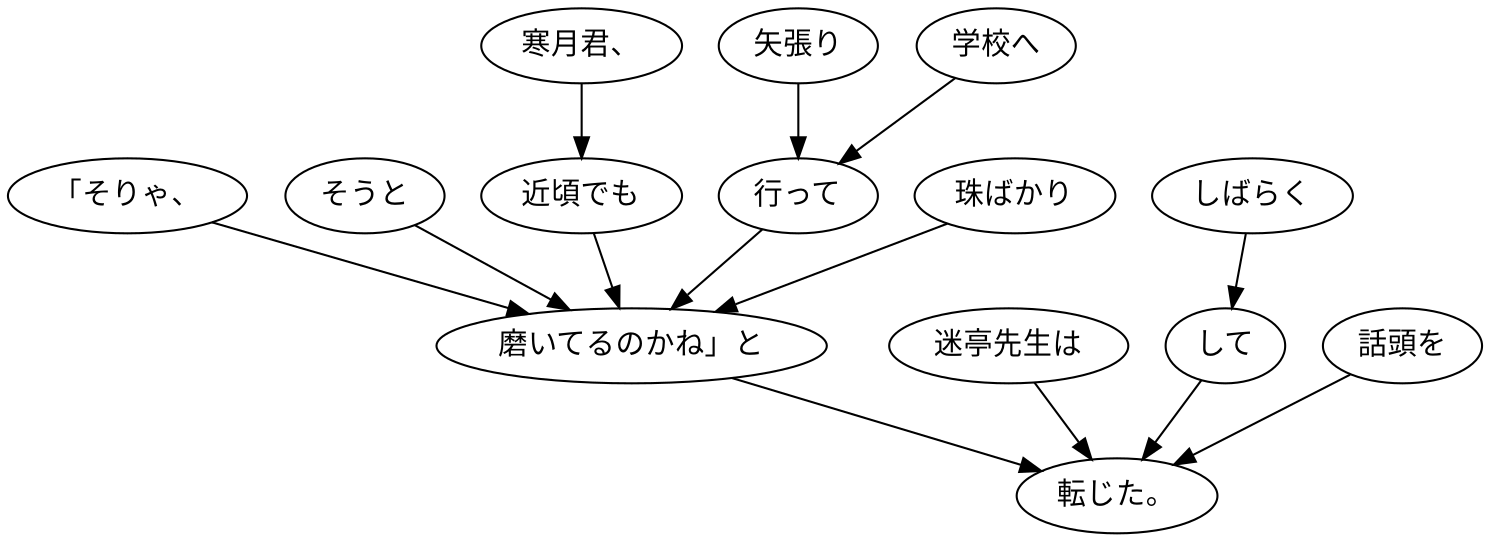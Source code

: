 digraph graph8389 {
	node0 [label="「そりゃ、"];
	node1 [label="そうと"];
	node2 [label="寒月君、"];
	node3 [label="近頃でも"];
	node4 [label="矢張り"];
	node5 [label="学校へ"];
	node6 [label="行って"];
	node7 [label="珠ばかり"];
	node8 [label="磨いてるのかね」と"];
	node9 [label="迷亭先生は"];
	node10 [label="しばらく"];
	node11 [label="して"];
	node12 [label="話頭を"];
	node13 [label="転じた。"];
	node0 -> node8;
	node1 -> node8;
	node2 -> node3;
	node3 -> node8;
	node4 -> node6;
	node5 -> node6;
	node6 -> node8;
	node7 -> node8;
	node8 -> node13;
	node9 -> node13;
	node10 -> node11;
	node11 -> node13;
	node12 -> node13;
}
